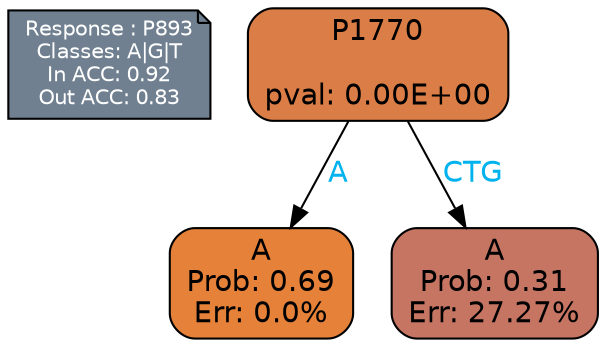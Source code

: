digraph Tree {
node [shape=box, style="filled, rounded", color="black", fontname=helvetica] ;
graph [ranksep=equally, splines=polylines, bgcolor=transparent, dpi=600] ;
edge [fontname=helvetica] ;
LEGEND [label="Response : P893
Classes: A|G|T
In ACC: 0.92
Out ACC: 0.83
",shape=note,align=left,style=filled,fillcolor="slategray",fontcolor="white",fontsize=10];1 [label="P1770

pval: 0.00E+00", fillcolor="#db7d46"] ;
2 [label="A
Prob: 0.69
Err: 0.0%", fillcolor="#e58139"] ;
3 [label="A
Prob: 0.31
Err: 27.27%", fillcolor="#c67563"] ;
1 -> 2 [label="A",fontcolor=deepskyblue2] ;
1 -> 3 [label="CTG",fontcolor=deepskyblue2] ;
{rank = same; 2;3;}{rank = same; LEGEND;1;}}